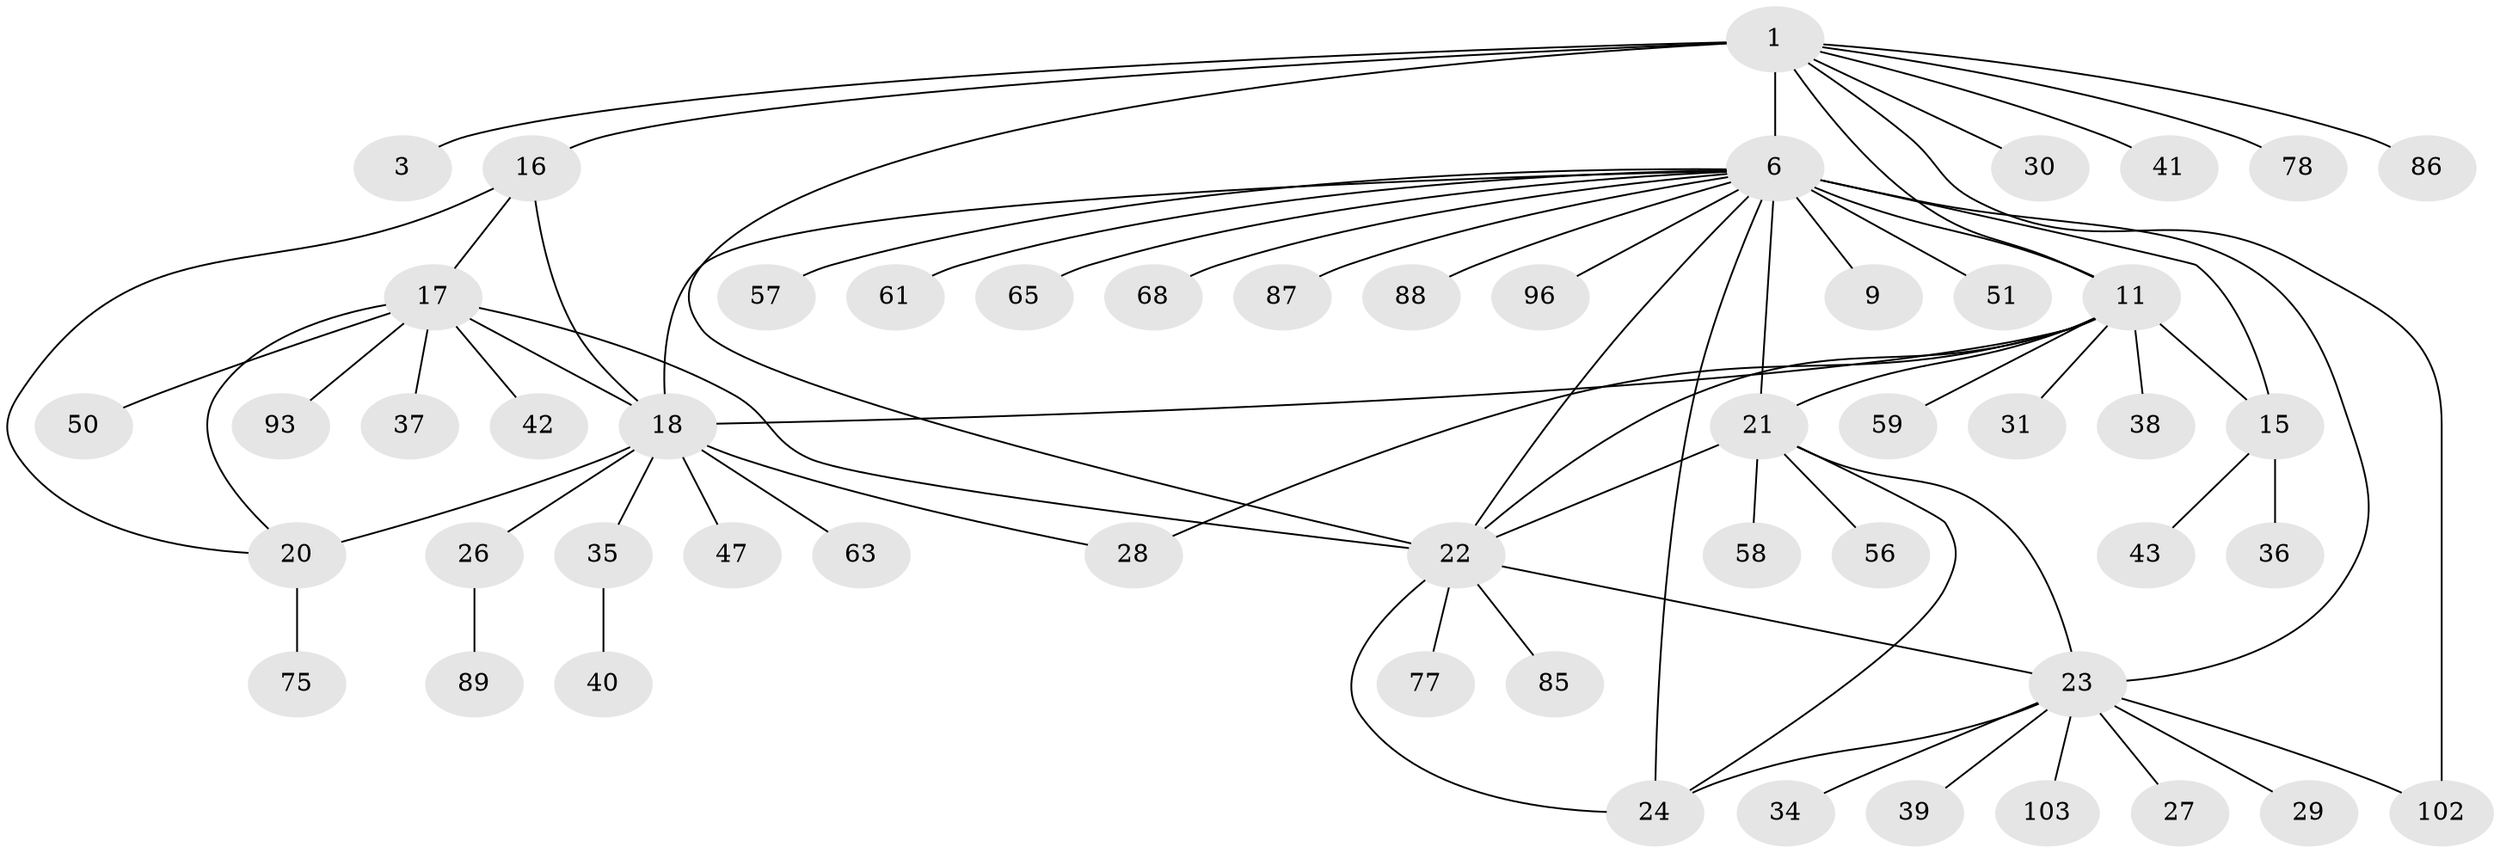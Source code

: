 // original degree distribution, {6: 0.02830188679245283, 7: 0.04716981132075472, 4: 0.03773584905660377, 5: 0.018867924528301886, 12: 0.018867924528301886, 9: 0.05660377358490566, 8: 0.018867924528301886, 14: 0.009433962264150943, 10: 0.009433962264150943, 1: 0.5943396226415094, 3: 0.018867924528301886, 2: 0.14150943396226415}
// Generated by graph-tools (version 1.1) at 2025/19/03/04/25 18:19:38]
// undirected, 53 vertices, 71 edges
graph export_dot {
graph [start="1"]
  node [color=gray90,style=filled];
  1 [super="+2+82"];
  3;
  6 [super="+7+25+8+45"];
  9 [super="+10"];
  11 [super="+54+83+12"];
  15 [super="+95"];
  16 [super="+72+46"];
  17;
  18 [super="+19"];
  20;
  21 [super="+48"];
  22;
  23;
  24 [super="+53+99"];
  26 [super="+32+79+70"];
  27;
  28 [super="+84"];
  29;
  30;
  31 [super="+64"];
  34;
  35;
  36;
  37;
  38;
  39;
  40;
  41 [super="+97"];
  42;
  43 [super="+67+60"];
  47;
  50;
  51;
  56;
  57;
  58;
  59;
  61 [super="+62"];
  63;
  65;
  68;
  75;
  77;
  78;
  85;
  86 [super="+105"];
  87;
  88;
  89;
  93;
  96;
  102;
  103;
  1 -- 3 [weight=4];
  1 -- 30;
  1 -- 102;
  1 -- 6 [weight=2];
  1 -- 41;
  1 -- 11 [weight=2];
  1 -- 78;
  1 -- 16;
  1 -- 22;
  1 -- 86;
  6 -- 9 [weight=6];
  6 -- 15;
  6 -- 57;
  6 -- 68;
  6 -- 51;
  6 -- 88;
  6 -- 61;
  6 -- 96;
  6 -- 65;
  6 -- 21;
  6 -- 22;
  6 -- 23;
  6 -- 24;
  6 -- 87;
  6 -- 18;
  6 -- 11;
  11 -- 15 [weight=4];
  11 -- 28;
  11 -- 38;
  11 -- 21;
  11 -- 22;
  11 -- 59;
  11 -- 31;
  11 -- 18 [weight=2];
  15 -- 36;
  15 -- 43;
  16 -- 17;
  16 -- 18 [weight=2];
  16 -- 20;
  17 -- 18 [weight=2];
  17 -- 20;
  17 -- 22;
  17 -- 37;
  17 -- 42;
  17 -- 50;
  17 -- 93;
  18 -- 20 [weight=2];
  18 -- 28;
  18 -- 35;
  18 -- 47;
  18 -- 26;
  18 -- 63;
  20 -- 75;
  21 -- 22;
  21 -- 23;
  21 -- 24;
  21 -- 56;
  21 -- 58;
  22 -- 23;
  22 -- 24;
  22 -- 77;
  22 -- 85;
  23 -- 24;
  23 -- 27;
  23 -- 29;
  23 -- 34;
  23 -- 39;
  23 -- 102;
  23 -- 103;
  26 -- 89;
  35 -- 40;
}
